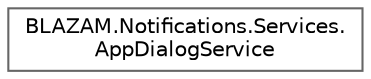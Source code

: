 digraph "Graphical Class Hierarchy"
{
 // LATEX_PDF_SIZE
  bgcolor="transparent";
  edge [fontname=Helvetica,fontsize=10,labelfontname=Helvetica,labelfontsize=10];
  node [fontname=Helvetica,fontsize=10,shape=box,height=0.2,width=0.4];
  rankdir="LR";
  Node0 [id="Node000000",label="BLAZAM.Notifications.Services.\lAppDialogService",height=0.2,width=0.4,color="grey40", fillcolor="white", style="filled",URL="$class_b_l_a_z_a_m_1_1_notifications_1_1_services_1_1_app_dialog_service.html",tooltip=" "];
}
